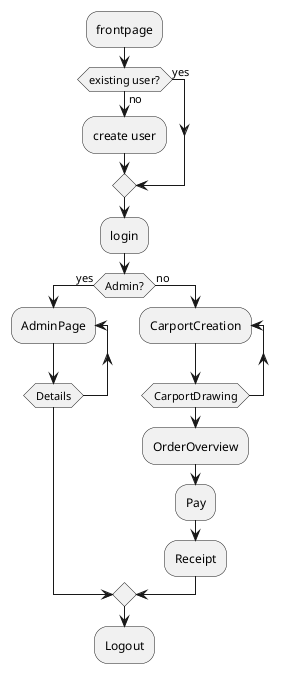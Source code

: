 @startuml
:frontpage;
if (existing user?) is (yes) then

else (no)
  :create user;

endif
:login;
if (Admin?) is (yes) then
repeat :AdminPage;
repeat while(Details)

else (no)


repeat :CarportCreation;
repeat while(CarportDrawing)

:OrderOverview;


  :Pay;

  :Receipt;


endif
:Logout;



@enduml